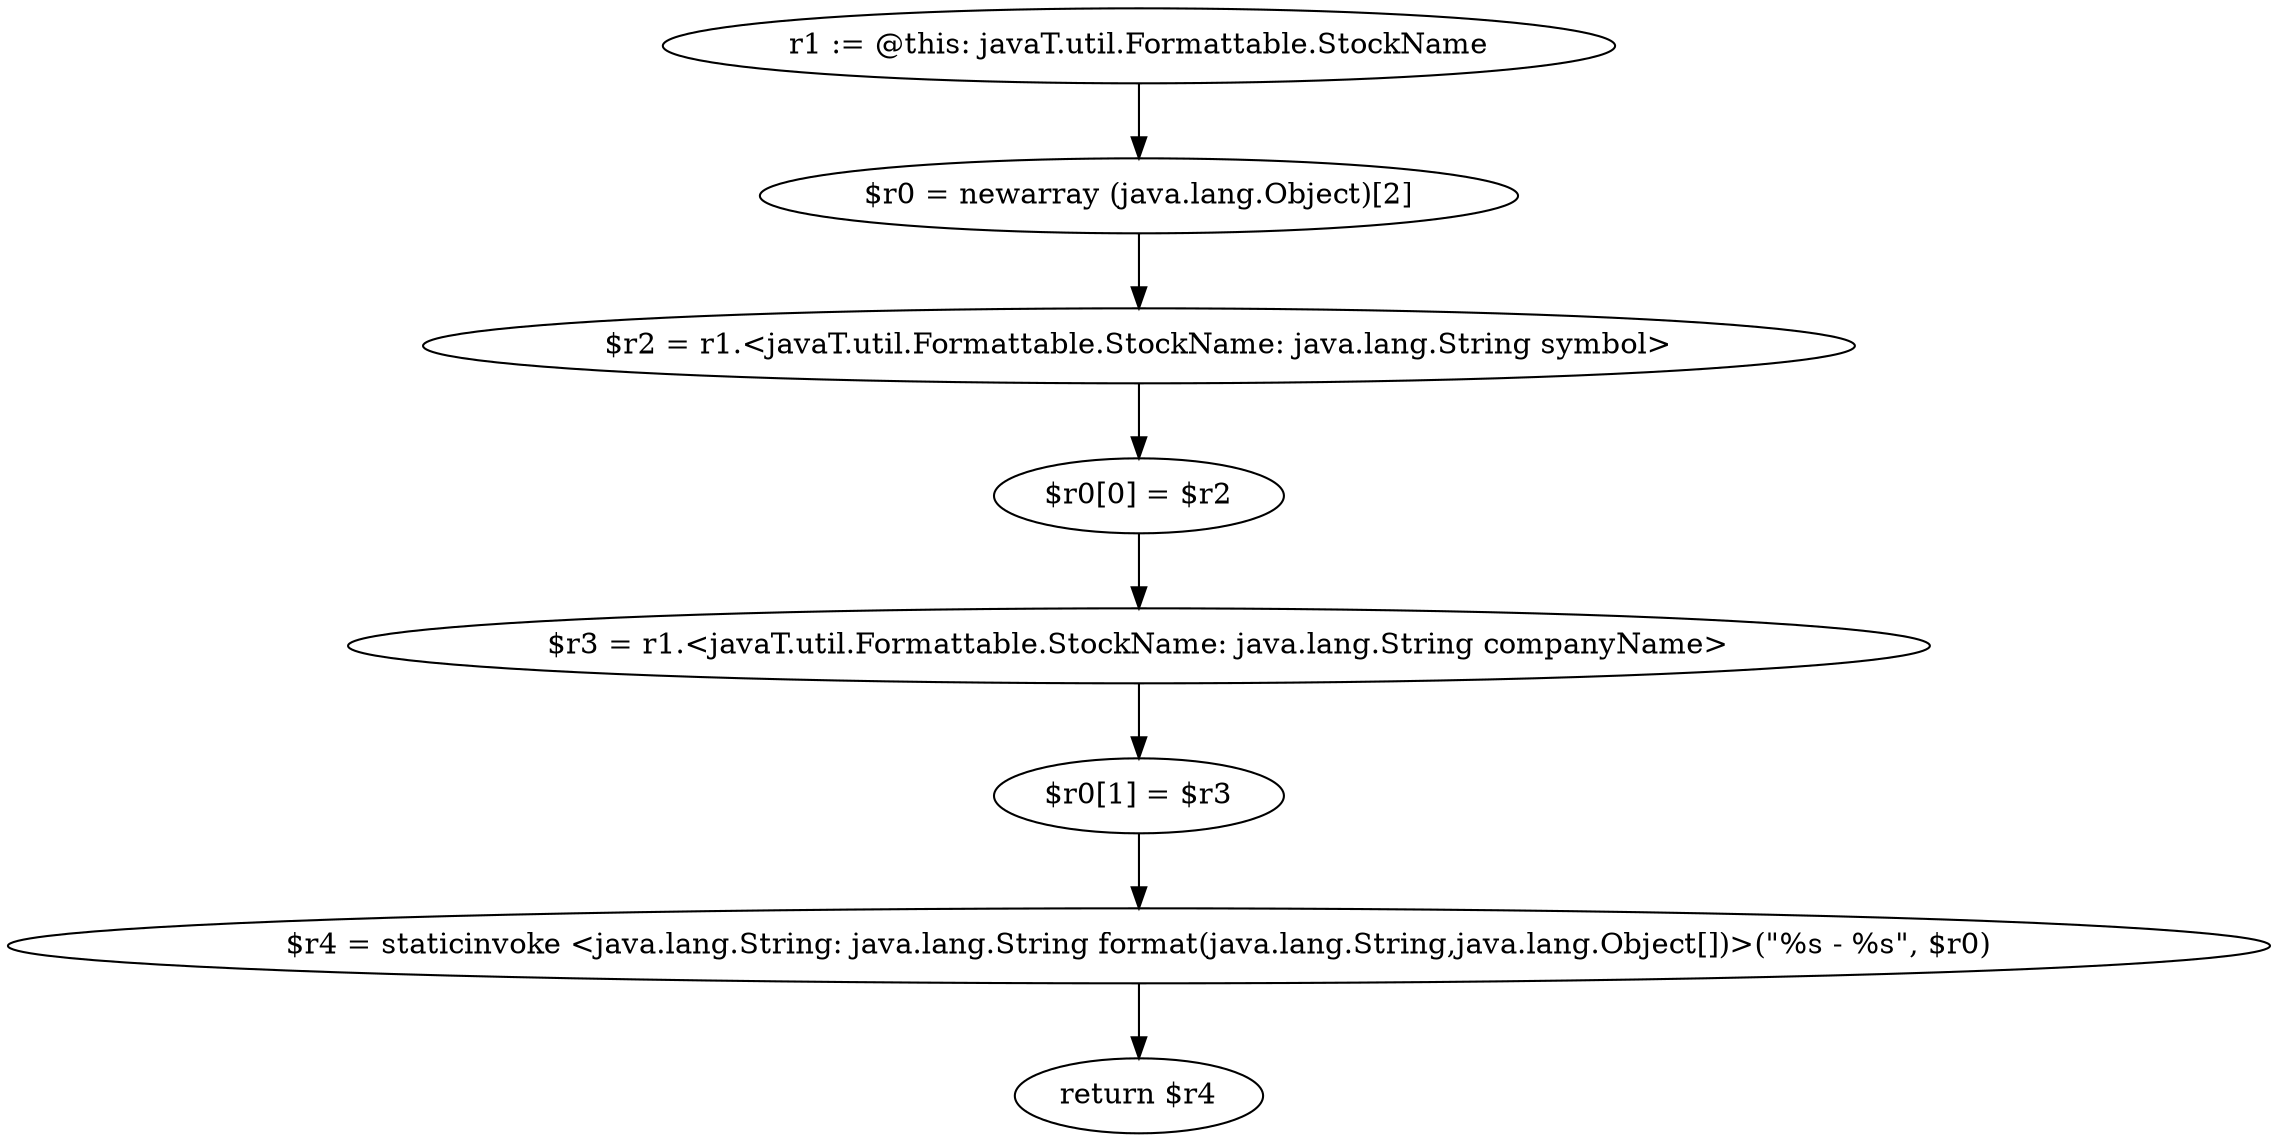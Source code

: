 digraph "unitGraph" {
    "r1 := @this: javaT.util.Formattable.StockName"
    "$r0 = newarray (java.lang.Object)[2]"
    "$r2 = r1.<javaT.util.Formattable.StockName: java.lang.String symbol>"
    "$r0[0] = $r2"
    "$r3 = r1.<javaT.util.Formattable.StockName: java.lang.String companyName>"
    "$r0[1] = $r3"
    "$r4 = staticinvoke <java.lang.String: java.lang.String format(java.lang.String,java.lang.Object[])>(\"%s - %s\", $r0)"
    "return $r4"
    "r1 := @this: javaT.util.Formattable.StockName"->"$r0 = newarray (java.lang.Object)[2]";
    "$r0 = newarray (java.lang.Object)[2]"->"$r2 = r1.<javaT.util.Formattable.StockName: java.lang.String symbol>";
    "$r2 = r1.<javaT.util.Formattable.StockName: java.lang.String symbol>"->"$r0[0] = $r2";
    "$r0[0] = $r2"->"$r3 = r1.<javaT.util.Formattable.StockName: java.lang.String companyName>";
    "$r3 = r1.<javaT.util.Formattable.StockName: java.lang.String companyName>"->"$r0[1] = $r3";
    "$r0[1] = $r3"->"$r4 = staticinvoke <java.lang.String: java.lang.String format(java.lang.String,java.lang.Object[])>(\"%s - %s\", $r0)";
    "$r4 = staticinvoke <java.lang.String: java.lang.String format(java.lang.String,java.lang.Object[])>(\"%s - %s\", $r0)"->"return $r4";
}
